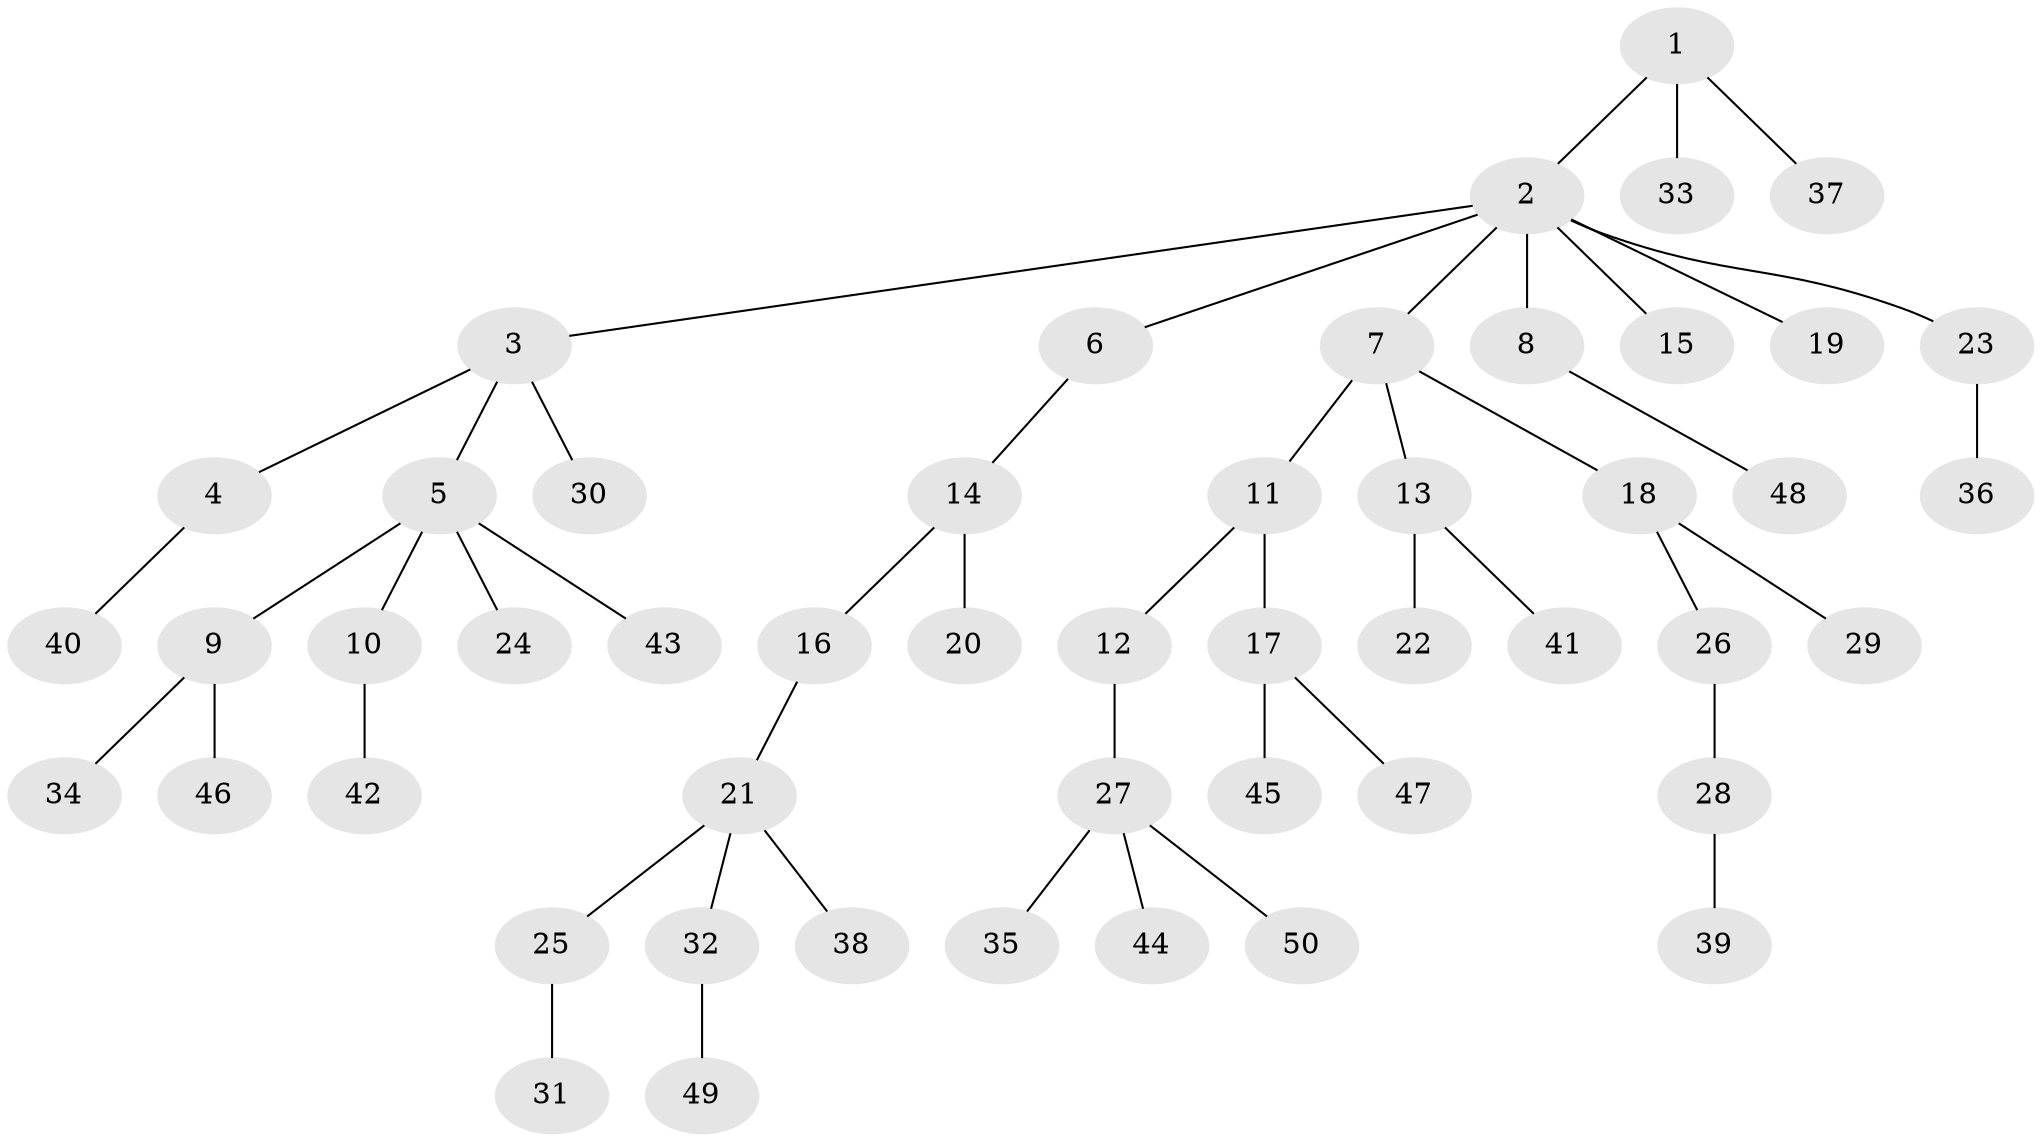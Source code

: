 // coarse degree distribution, {2: 0.17142857142857143, 10: 0.02857142857142857, 1: 0.6285714285714286, 6: 0.02857142857142857, 3: 0.08571428571428572, 5: 0.02857142857142857, 4: 0.02857142857142857}
// Generated by graph-tools (version 1.1) at 2025/52/02/27/25 19:52:12]
// undirected, 50 vertices, 49 edges
graph export_dot {
graph [start="1"]
  node [color=gray90,style=filled];
  1;
  2;
  3;
  4;
  5;
  6;
  7;
  8;
  9;
  10;
  11;
  12;
  13;
  14;
  15;
  16;
  17;
  18;
  19;
  20;
  21;
  22;
  23;
  24;
  25;
  26;
  27;
  28;
  29;
  30;
  31;
  32;
  33;
  34;
  35;
  36;
  37;
  38;
  39;
  40;
  41;
  42;
  43;
  44;
  45;
  46;
  47;
  48;
  49;
  50;
  1 -- 2;
  1 -- 33;
  1 -- 37;
  2 -- 3;
  2 -- 6;
  2 -- 7;
  2 -- 8;
  2 -- 15;
  2 -- 19;
  2 -- 23;
  3 -- 4;
  3 -- 5;
  3 -- 30;
  4 -- 40;
  5 -- 9;
  5 -- 10;
  5 -- 24;
  5 -- 43;
  6 -- 14;
  7 -- 11;
  7 -- 13;
  7 -- 18;
  8 -- 48;
  9 -- 34;
  9 -- 46;
  10 -- 42;
  11 -- 12;
  11 -- 17;
  12 -- 27;
  13 -- 22;
  13 -- 41;
  14 -- 16;
  14 -- 20;
  16 -- 21;
  17 -- 45;
  17 -- 47;
  18 -- 26;
  18 -- 29;
  21 -- 25;
  21 -- 32;
  21 -- 38;
  23 -- 36;
  25 -- 31;
  26 -- 28;
  27 -- 35;
  27 -- 44;
  27 -- 50;
  28 -- 39;
  32 -- 49;
}
